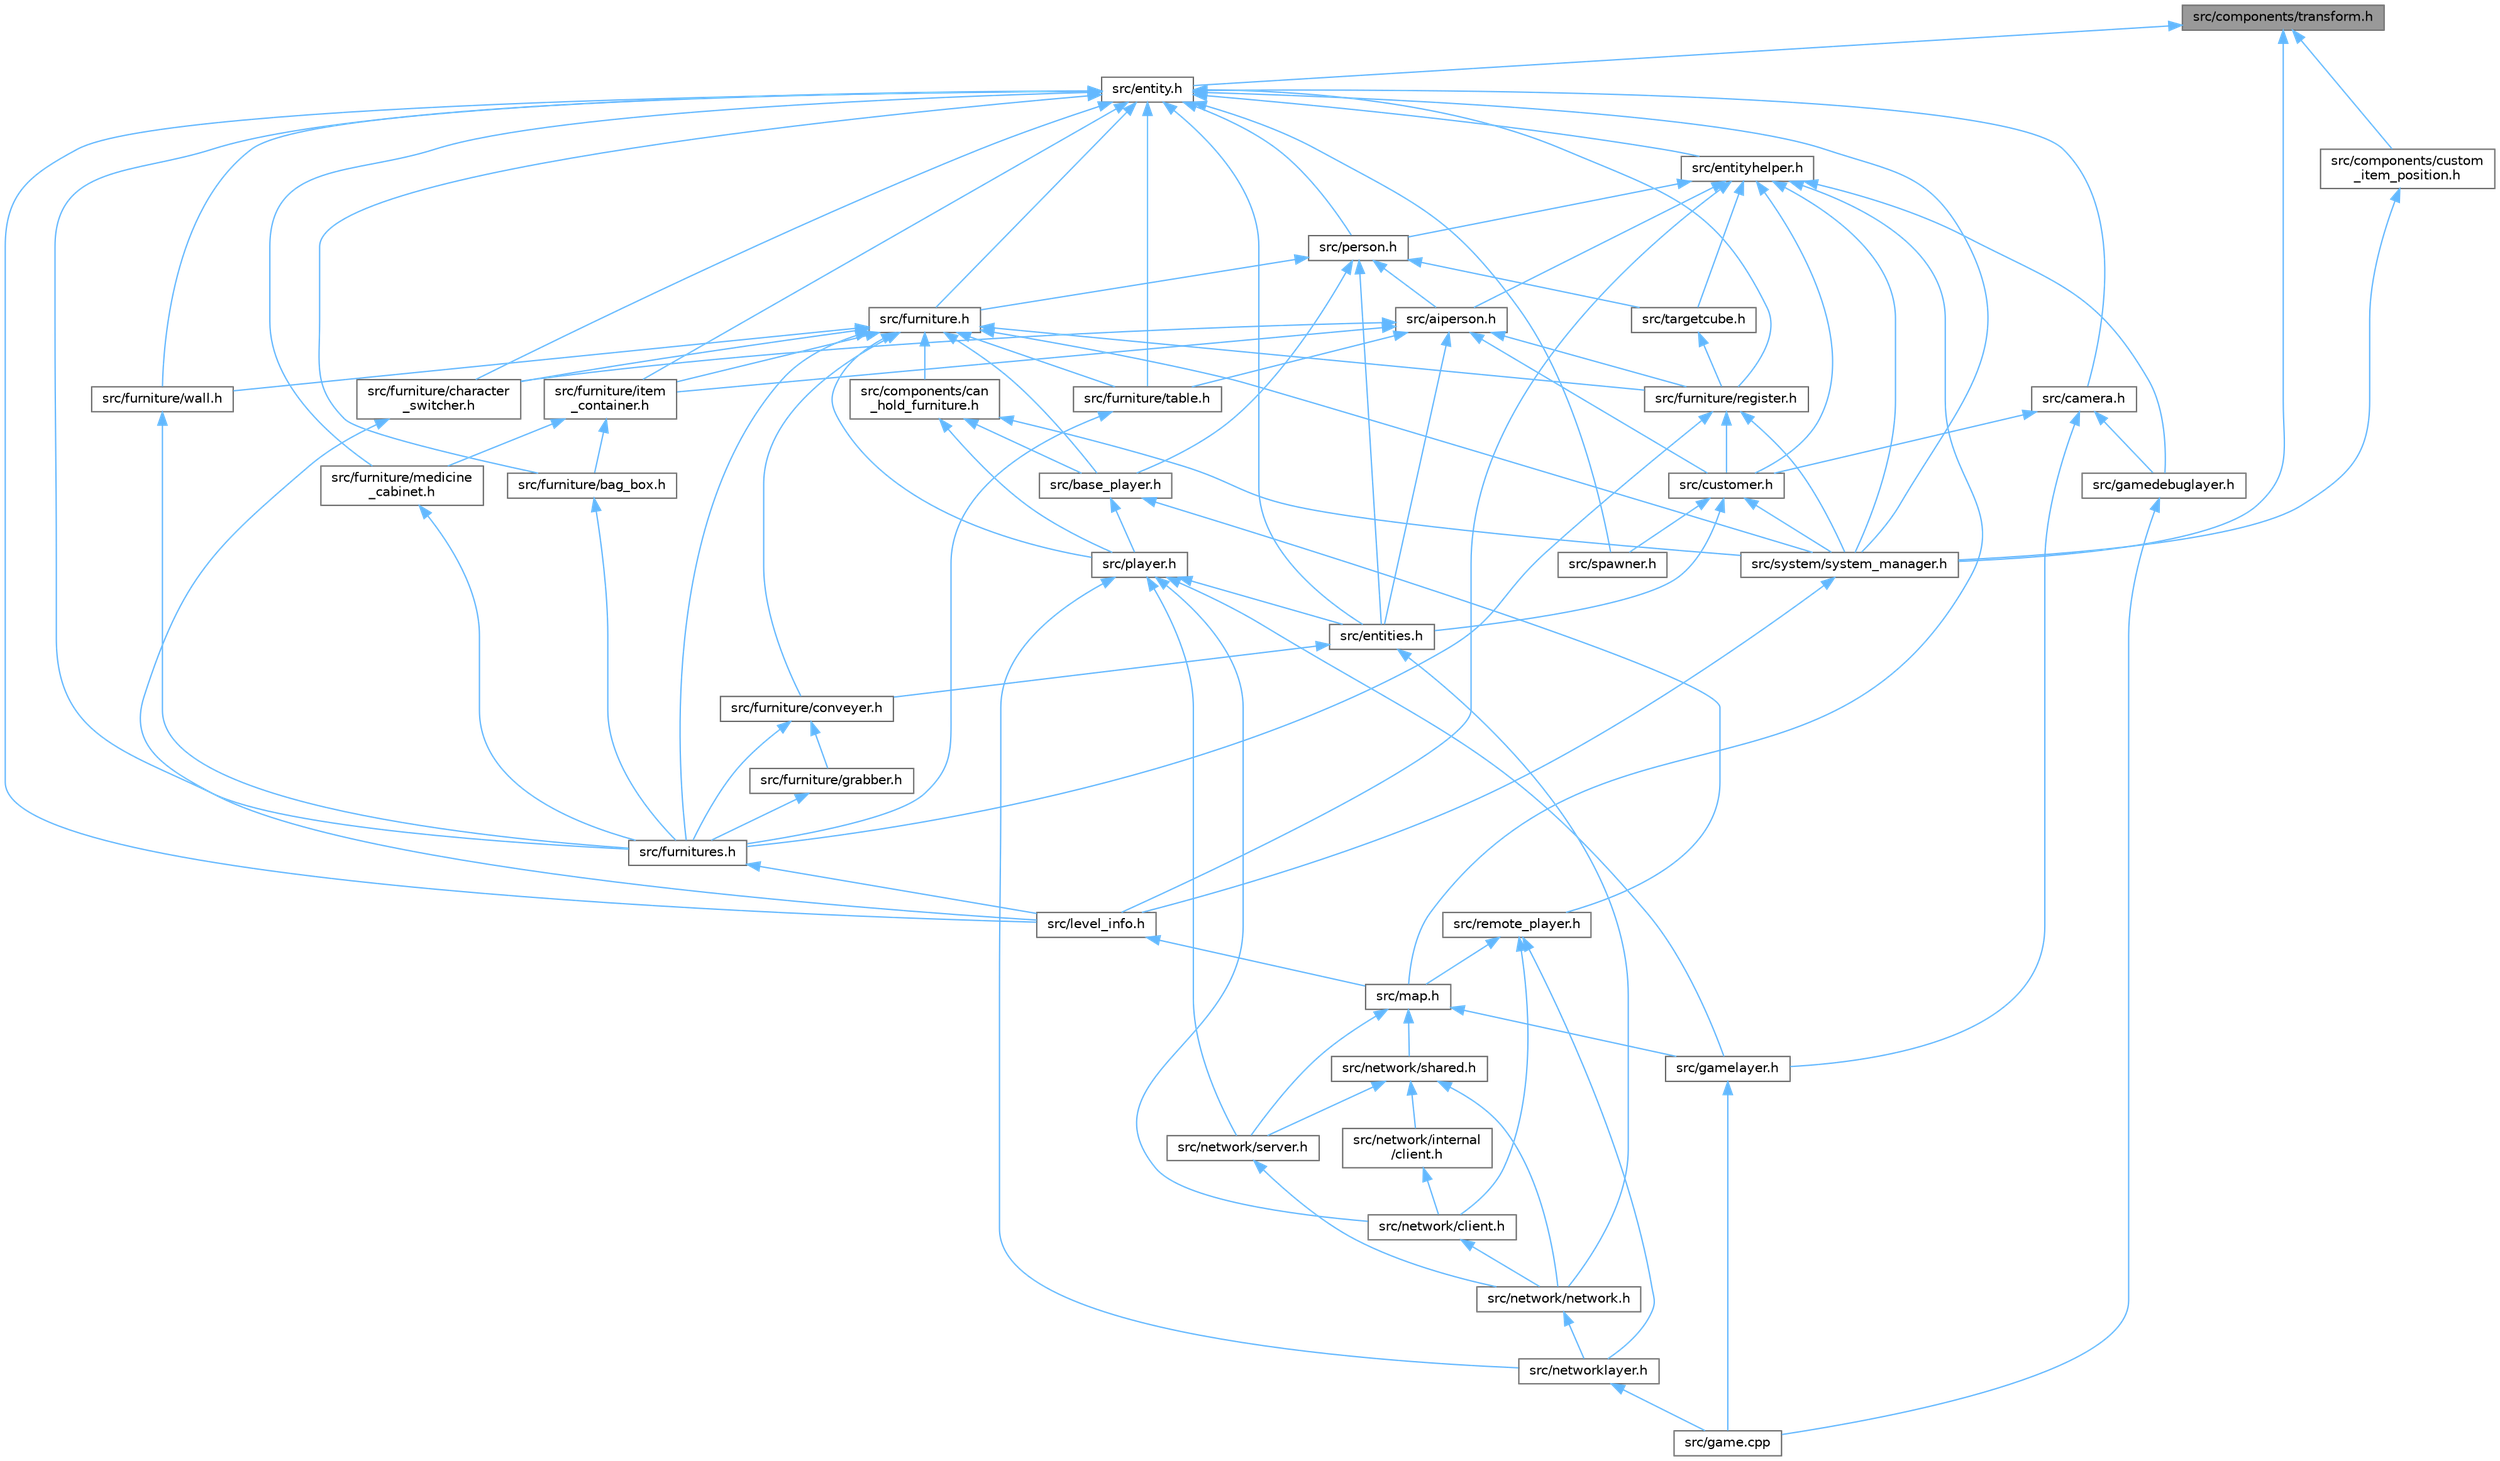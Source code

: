 digraph "src/components/transform.h"
{
 // LATEX_PDF_SIZE
  bgcolor="transparent";
  edge [fontname=Helvetica,fontsize=10,labelfontname=Helvetica,labelfontsize=10];
  node [fontname=Helvetica,fontsize=10,shape=box,height=0.2,width=0.4];
  Node1 [label="src/components/transform.h",height=0.2,width=0.4,color="gray40", fillcolor="grey60", style="filled", fontcolor="black",tooltip=" "];
  Node1 -> Node2 [dir="back",color="steelblue1",style="solid"];
  Node2 [label="src/components/custom\l_item_position.h",height=0.2,width=0.4,color="grey40", fillcolor="white", style="filled",URL="$df/de8/custom__item__position_8h.html",tooltip=" "];
  Node2 -> Node3 [dir="back",color="steelblue1",style="solid"];
  Node3 [label="src/system/system_manager.h",height=0.2,width=0.4,color="grey40", fillcolor="white", style="filled",URL="$df/dbe/system__manager_8h.html",tooltip=" "];
  Node3 -> Node4 [dir="back",color="steelblue1",style="solid"];
  Node4 [label="src/level_info.h",height=0.2,width=0.4,color="grey40", fillcolor="white", style="filled",URL="$d0/d49/level__info_8h.html",tooltip=" "];
  Node4 -> Node5 [dir="back",color="steelblue1",style="solid"];
  Node5 [label="src/map.h",height=0.2,width=0.4,color="grey40", fillcolor="white", style="filled",URL="$dc/db7/map_8h.html",tooltip=" "];
  Node5 -> Node6 [dir="back",color="steelblue1",style="solid"];
  Node6 [label="src/gamelayer.h",height=0.2,width=0.4,color="grey40", fillcolor="white", style="filled",URL="$d3/d3b/gamelayer_8h.html",tooltip=" "];
  Node6 -> Node7 [dir="back",color="steelblue1",style="solid"];
  Node7 [label="src/game.cpp",height=0.2,width=0.4,color="grey40", fillcolor="white", style="filled",URL="$df/dd9/game_8cpp.html",tooltip=" "];
  Node5 -> Node8 [dir="back",color="steelblue1",style="solid"];
  Node8 [label="src/network/server.h",height=0.2,width=0.4,color="grey40", fillcolor="white", style="filled",URL="$d8/dc3/server_8h.html",tooltip=" "];
  Node8 -> Node9 [dir="back",color="steelblue1",style="solid"];
  Node9 [label="src/network/network.h",height=0.2,width=0.4,color="grey40", fillcolor="white", style="filled",URL="$d9/d94/network_8h.html",tooltip=" "];
  Node9 -> Node10 [dir="back",color="steelblue1",style="solid"];
  Node10 [label="src/networklayer.h",height=0.2,width=0.4,color="grey40", fillcolor="white", style="filled",URL="$d3/d80/networklayer_8h.html",tooltip=" "];
  Node10 -> Node7 [dir="back",color="steelblue1",style="solid"];
  Node5 -> Node11 [dir="back",color="steelblue1",style="solid"];
  Node11 [label="src/network/shared.h",height=0.2,width=0.4,color="grey40", fillcolor="white", style="filled",URL="$da/db4/shared_8h.html",tooltip=" "];
  Node11 -> Node12 [dir="back",color="steelblue1",style="solid"];
  Node12 [label="src/network/internal\l/client.h",height=0.2,width=0.4,color="grey40", fillcolor="white", style="filled",URL="$da/dde/internal_2client_8h.html",tooltip=" "];
  Node12 -> Node13 [dir="back",color="steelblue1",style="solid"];
  Node13 [label="src/network/client.h",height=0.2,width=0.4,color="grey40", fillcolor="white", style="filled",URL="$d8/de1/client_8h.html",tooltip=" "];
  Node13 -> Node9 [dir="back",color="steelblue1",style="solid"];
  Node11 -> Node9 [dir="back",color="steelblue1",style="solid"];
  Node11 -> Node8 [dir="back",color="steelblue1",style="solid"];
  Node1 -> Node14 [dir="back",color="steelblue1",style="solid"];
  Node14 [label="src/entity.h",height=0.2,width=0.4,color="grey40", fillcolor="white", style="filled",URL="$d8/d83/entity_8h.html",tooltip=" "];
  Node14 -> Node15 [dir="back",color="steelblue1",style="solid"];
  Node15 [label="src/camera.h",height=0.2,width=0.4,color="grey40", fillcolor="white", style="filled",URL="$d7/df6/camera_8h.html",tooltip=" "];
  Node15 -> Node16 [dir="back",color="steelblue1",style="solid"];
  Node16 [label="src/customer.h",height=0.2,width=0.4,color="grey40", fillcolor="white", style="filled",URL="$d3/d35/customer_8h.html",tooltip=" "];
  Node16 -> Node17 [dir="back",color="steelblue1",style="solid"];
  Node17 [label="src/entities.h",height=0.2,width=0.4,color="grey40", fillcolor="white", style="filled",URL="$dd/d5a/entities_8h.html",tooltip=" "];
  Node17 -> Node18 [dir="back",color="steelblue1",style="solid"];
  Node18 [label="src/furniture/conveyer.h",height=0.2,width=0.4,color="grey40", fillcolor="white", style="filled",URL="$de/d1f/conveyer_8h.html",tooltip=" "];
  Node18 -> Node19 [dir="back",color="steelblue1",style="solid"];
  Node19 [label="src/furniture/grabber.h",height=0.2,width=0.4,color="grey40", fillcolor="white", style="filled",URL="$d3/d54/grabber_8h.html",tooltip=" "];
  Node19 -> Node20 [dir="back",color="steelblue1",style="solid"];
  Node20 [label="src/furnitures.h",height=0.2,width=0.4,color="grey40", fillcolor="white", style="filled",URL="$d7/d84/furnitures_8h.html",tooltip=" "];
  Node20 -> Node4 [dir="back",color="steelblue1",style="solid"];
  Node18 -> Node20 [dir="back",color="steelblue1",style="solid"];
  Node17 -> Node9 [dir="back",color="steelblue1",style="solid"];
  Node16 -> Node21 [dir="back",color="steelblue1",style="solid"];
  Node21 [label="src/spawner.h",height=0.2,width=0.4,color="grey40", fillcolor="white", style="filled",URL="$d7/d85/spawner_8h.html",tooltip=" "];
  Node16 -> Node3 [dir="back",color="steelblue1",style="solid"];
  Node15 -> Node22 [dir="back",color="steelblue1",style="solid"];
  Node22 [label="src/gamedebuglayer.h",height=0.2,width=0.4,color="grey40", fillcolor="white", style="filled",URL="$dd/d0d/gamedebuglayer_8h.html",tooltip=" "];
  Node22 -> Node7 [dir="back",color="steelblue1",style="solid"];
  Node15 -> Node6 [dir="back",color="steelblue1",style="solid"];
  Node14 -> Node17 [dir="back",color="steelblue1",style="solid"];
  Node14 -> Node23 [dir="back",color="steelblue1",style="solid"];
  Node23 [label="src/entityhelper.h",height=0.2,width=0.4,color="grey40", fillcolor="white", style="filled",URL="$d9/d3c/entityhelper_8h.html",tooltip=" "];
  Node23 -> Node24 [dir="back",color="steelblue1",style="solid"];
  Node24 [label="src/aiperson.h",height=0.2,width=0.4,color="grey40", fillcolor="white", style="filled",URL="$d4/d16/aiperson_8h.html",tooltip=" "];
  Node24 -> Node16 [dir="back",color="steelblue1",style="solid"];
  Node24 -> Node17 [dir="back",color="steelblue1",style="solid"];
  Node24 -> Node25 [dir="back",color="steelblue1",style="solid"];
  Node25 [label="src/furniture/character\l_switcher.h",height=0.2,width=0.4,color="grey40", fillcolor="white", style="filled",URL="$df/d3e/character__switcher_8h.html",tooltip=" "];
  Node25 -> Node4 [dir="back",color="steelblue1",style="solid"];
  Node24 -> Node26 [dir="back",color="steelblue1",style="solid"];
  Node26 [label="src/furniture/item\l_container.h",height=0.2,width=0.4,color="grey40", fillcolor="white", style="filled",URL="$d8/d1b/item__container_8h.html",tooltip=" "];
  Node26 -> Node27 [dir="back",color="steelblue1",style="solid"];
  Node27 [label="src/furniture/bag_box.h",height=0.2,width=0.4,color="grey40", fillcolor="white", style="filled",URL="$de/db3/bag__box_8h.html",tooltip=" "];
  Node27 -> Node20 [dir="back",color="steelblue1",style="solid"];
  Node26 -> Node28 [dir="back",color="steelblue1",style="solid"];
  Node28 [label="src/furniture/medicine\l_cabinet.h",height=0.2,width=0.4,color="grey40", fillcolor="white", style="filled",URL="$d4/d27/medicine__cabinet_8h.html",tooltip=" "];
  Node28 -> Node20 [dir="back",color="steelblue1",style="solid"];
  Node24 -> Node29 [dir="back",color="steelblue1",style="solid"];
  Node29 [label="src/furniture/register.h",height=0.2,width=0.4,color="grey40", fillcolor="white", style="filled",URL="$df/d80/register_8h.html",tooltip=" "];
  Node29 -> Node16 [dir="back",color="steelblue1",style="solid"];
  Node29 -> Node20 [dir="back",color="steelblue1",style="solid"];
  Node29 -> Node3 [dir="back",color="steelblue1",style="solid"];
  Node24 -> Node30 [dir="back",color="steelblue1",style="solid"];
  Node30 [label="src/furniture/table.h",height=0.2,width=0.4,color="grey40", fillcolor="white", style="filled",URL="$dd/d98/table_8h.html",tooltip=" "];
  Node30 -> Node20 [dir="back",color="steelblue1",style="solid"];
  Node23 -> Node16 [dir="back",color="steelblue1",style="solid"];
  Node23 -> Node22 [dir="back",color="steelblue1",style="solid"];
  Node23 -> Node4 [dir="back",color="steelblue1",style="solid"];
  Node23 -> Node5 [dir="back",color="steelblue1",style="solid"];
  Node23 -> Node31 [dir="back",color="steelblue1",style="solid"];
  Node31 [label="src/person.h",height=0.2,width=0.4,color="grey40", fillcolor="white", style="filled",URL="$d4/d98/person_8h.html",tooltip=" "];
  Node31 -> Node24 [dir="back",color="steelblue1",style="solid"];
  Node31 -> Node32 [dir="back",color="steelblue1",style="solid"];
  Node32 [label="src/base_player.h",height=0.2,width=0.4,color="grey40", fillcolor="white", style="filled",URL="$d7/dc6/base__player_8h.html",tooltip=" "];
  Node32 -> Node33 [dir="back",color="steelblue1",style="solid"];
  Node33 [label="src/player.h",height=0.2,width=0.4,color="grey40", fillcolor="white", style="filled",URL="$d3/d62/player_8h.html",tooltip=" "];
  Node33 -> Node17 [dir="back",color="steelblue1",style="solid"];
  Node33 -> Node6 [dir="back",color="steelblue1",style="solid"];
  Node33 -> Node13 [dir="back",color="steelblue1",style="solid"];
  Node33 -> Node8 [dir="back",color="steelblue1",style="solid"];
  Node33 -> Node10 [dir="back",color="steelblue1",style="solid"];
  Node32 -> Node34 [dir="back",color="steelblue1",style="solid"];
  Node34 [label="src/remote_player.h",height=0.2,width=0.4,color="grey40", fillcolor="white", style="filled",URL="$d2/d24/remote__player_8h.html",tooltip=" "];
  Node34 -> Node5 [dir="back",color="steelblue1",style="solid"];
  Node34 -> Node13 [dir="back",color="steelblue1",style="solid"];
  Node34 -> Node10 [dir="back",color="steelblue1",style="solid"];
  Node31 -> Node17 [dir="back",color="steelblue1",style="solid"];
  Node31 -> Node35 [dir="back",color="steelblue1",style="solid"];
  Node35 [label="src/furniture.h",height=0.2,width=0.4,color="grey40", fillcolor="white", style="filled",URL="$d1/d57/furniture_8h.html",tooltip=" "];
  Node35 -> Node32 [dir="back",color="steelblue1",style="solid"];
  Node35 -> Node36 [dir="back",color="steelblue1",style="solid"];
  Node36 [label="src/components/can\l_hold_furniture.h",height=0.2,width=0.4,color="grey40", fillcolor="white", style="filled",URL="$d6/d76/can__hold__furniture_8h.html",tooltip=" "];
  Node36 -> Node32 [dir="back",color="steelblue1",style="solid"];
  Node36 -> Node33 [dir="back",color="steelblue1",style="solid"];
  Node36 -> Node3 [dir="back",color="steelblue1",style="solid"];
  Node35 -> Node25 [dir="back",color="steelblue1",style="solid"];
  Node35 -> Node18 [dir="back",color="steelblue1",style="solid"];
  Node35 -> Node26 [dir="back",color="steelblue1",style="solid"];
  Node35 -> Node29 [dir="back",color="steelblue1",style="solid"];
  Node35 -> Node30 [dir="back",color="steelblue1",style="solid"];
  Node35 -> Node37 [dir="back",color="steelblue1",style="solid"];
  Node37 [label="src/furniture/wall.h",height=0.2,width=0.4,color="grey40", fillcolor="white", style="filled",URL="$d1/d4f/wall_8h.html",tooltip=" "];
  Node37 -> Node20 [dir="back",color="steelblue1",style="solid"];
  Node35 -> Node20 [dir="back",color="steelblue1",style="solid"];
  Node35 -> Node33 [dir="back",color="steelblue1",style="solid"];
  Node35 -> Node3 [dir="back",color="steelblue1",style="solid"];
  Node31 -> Node38 [dir="back",color="steelblue1",style="solid"];
  Node38 [label="src/targetcube.h",height=0.2,width=0.4,color="grey40", fillcolor="white", style="filled",URL="$d5/d00/targetcube_8h.html",tooltip=" "];
  Node38 -> Node29 [dir="back",color="steelblue1",style="solid"];
  Node23 -> Node3 [dir="back",color="steelblue1",style="solid"];
  Node23 -> Node38 [dir="back",color="steelblue1",style="solid"];
  Node14 -> Node35 [dir="back",color="steelblue1",style="solid"];
  Node14 -> Node27 [dir="back",color="steelblue1",style="solid"];
  Node14 -> Node25 [dir="back",color="steelblue1",style="solid"];
  Node14 -> Node26 [dir="back",color="steelblue1",style="solid"];
  Node14 -> Node28 [dir="back",color="steelblue1",style="solid"];
  Node14 -> Node29 [dir="back",color="steelblue1",style="solid"];
  Node14 -> Node30 [dir="back",color="steelblue1",style="solid"];
  Node14 -> Node37 [dir="back",color="steelblue1",style="solid"];
  Node14 -> Node20 [dir="back",color="steelblue1",style="solid"];
  Node14 -> Node4 [dir="back",color="steelblue1",style="solid"];
  Node14 -> Node31 [dir="back",color="steelblue1",style="solid"];
  Node14 -> Node21 [dir="back",color="steelblue1",style="solid"];
  Node14 -> Node3 [dir="back",color="steelblue1",style="solid"];
  Node1 -> Node3 [dir="back",color="steelblue1",style="solid"];
}
